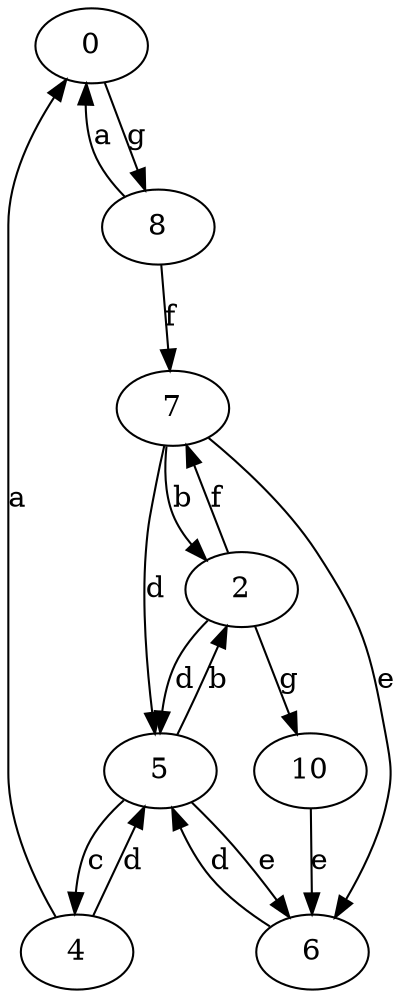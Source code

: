 strict digraph  {
0;
2;
4;
5;
6;
7;
8;
10;
0 -> 8  [label=g];
2 -> 5  [label=d];
2 -> 7  [label=f];
2 -> 10  [label=g];
4 -> 0  [label=a];
4 -> 5  [label=d];
5 -> 2  [label=b];
5 -> 4  [label=c];
5 -> 6  [label=e];
6 -> 5  [label=d];
7 -> 2  [label=b];
7 -> 5  [label=d];
7 -> 6  [label=e];
8 -> 0  [label=a];
8 -> 7  [label=f];
10 -> 6  [label=e];
}
